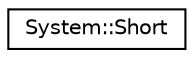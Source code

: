 digraph G
{
  edge [fontname="Helvetica",fontsize="10",labelfontname="Helvetica",labelfontsize="10"];
  node [fontname="Helvetica",fontsize="10",shape=record];
  rankdir="LR";
  Node1 [label="System::Short",height=0.2,width=0.4,color="black", fillcolor="white", style="filled",URL="$class_system_1_1_short.html"];
}
